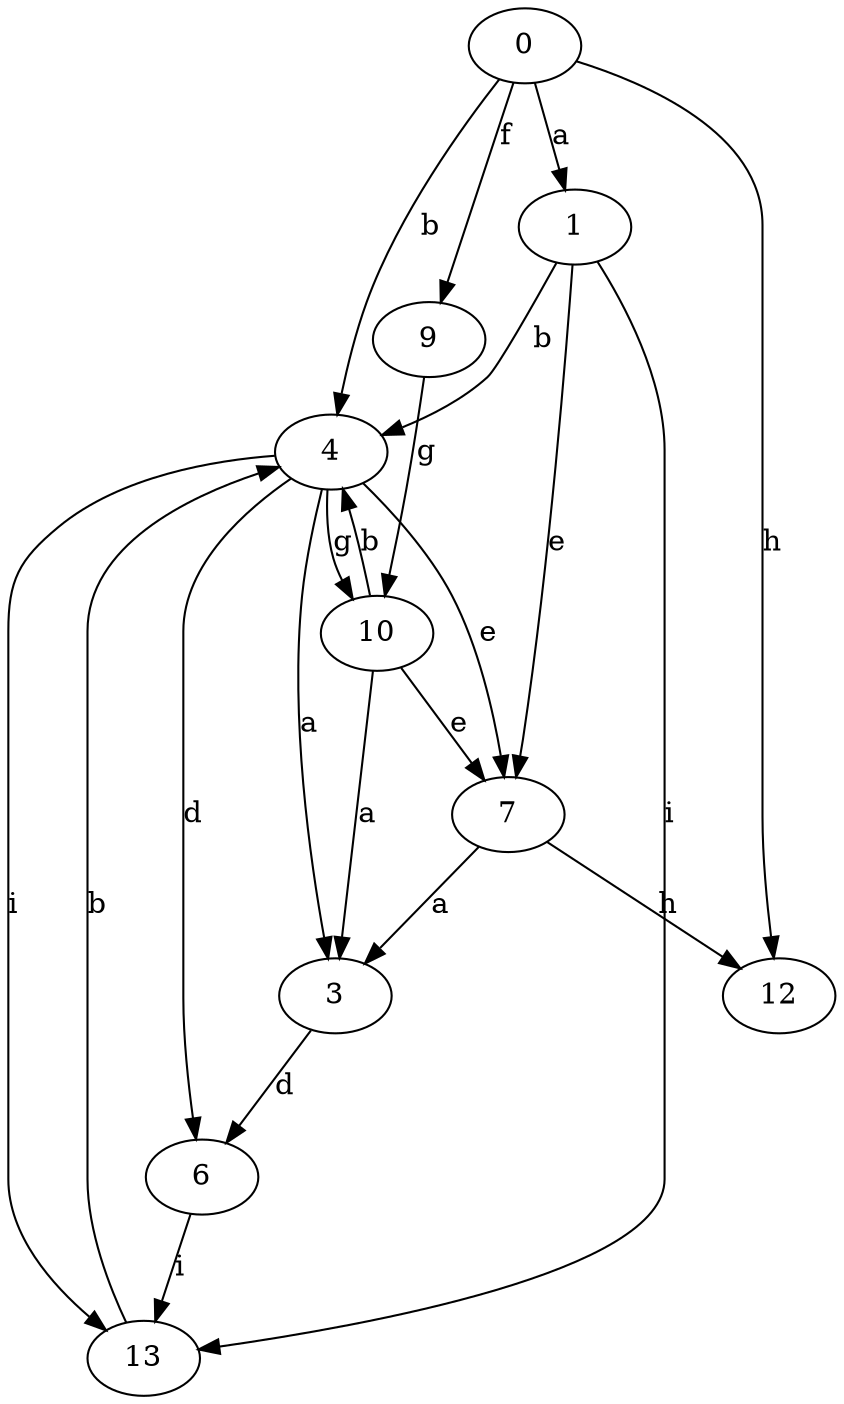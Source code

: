 strict digraph  {
1;
3;
4;
0;
6;
7;
9;
10;
12;
13;
1 -> 4  [label=b];
1 -> 7  [label=e];
1 -> 13  [label=i];
3 -> 6  [label=d];
4 -> 3  [label=a];
4 -> 6  [label=d];
4 -> 7  [label=e];
4 -> 10  [label=g];
4 -> 13  [label=i];
0 -> 1  [label=a];
0 -> 4  [label=b];
0 -> 9  [label=f];
0 -> 12  [label=h];
6 -> 13  [label=i];
7 -> 3  [label=a];
7 -> 12  [label=h];
9 -> 10  [label=g];
10 -> 3  [label=a];
10 -> 4  [label=b];
10 -> 7  [label=e];
13 -> 4  [label=b];
}
